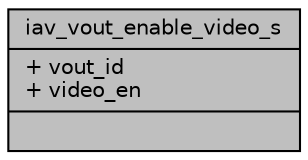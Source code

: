 digraph "iav_vout_enable_video_s"
{
 // INTERACTIVE_SVG=YES
 // LATEX_PDF_SIZE
  bgcolor="transparent";
  edge [fontname="Helvetica",fontsize="10",labelfontname="Helvetica",labelfontsize="10"];
  node [fontname="Helvetica",fontsize="10",shape=record];
  Node1 [label="{iav_vout_enable_video_s\n|+ vout_id\l+ video_en\l|}",height=0.2,width=0.4,color="black", fillcolor="grey75", style="filled", fontcolor="black",tooltip=" "];
}
